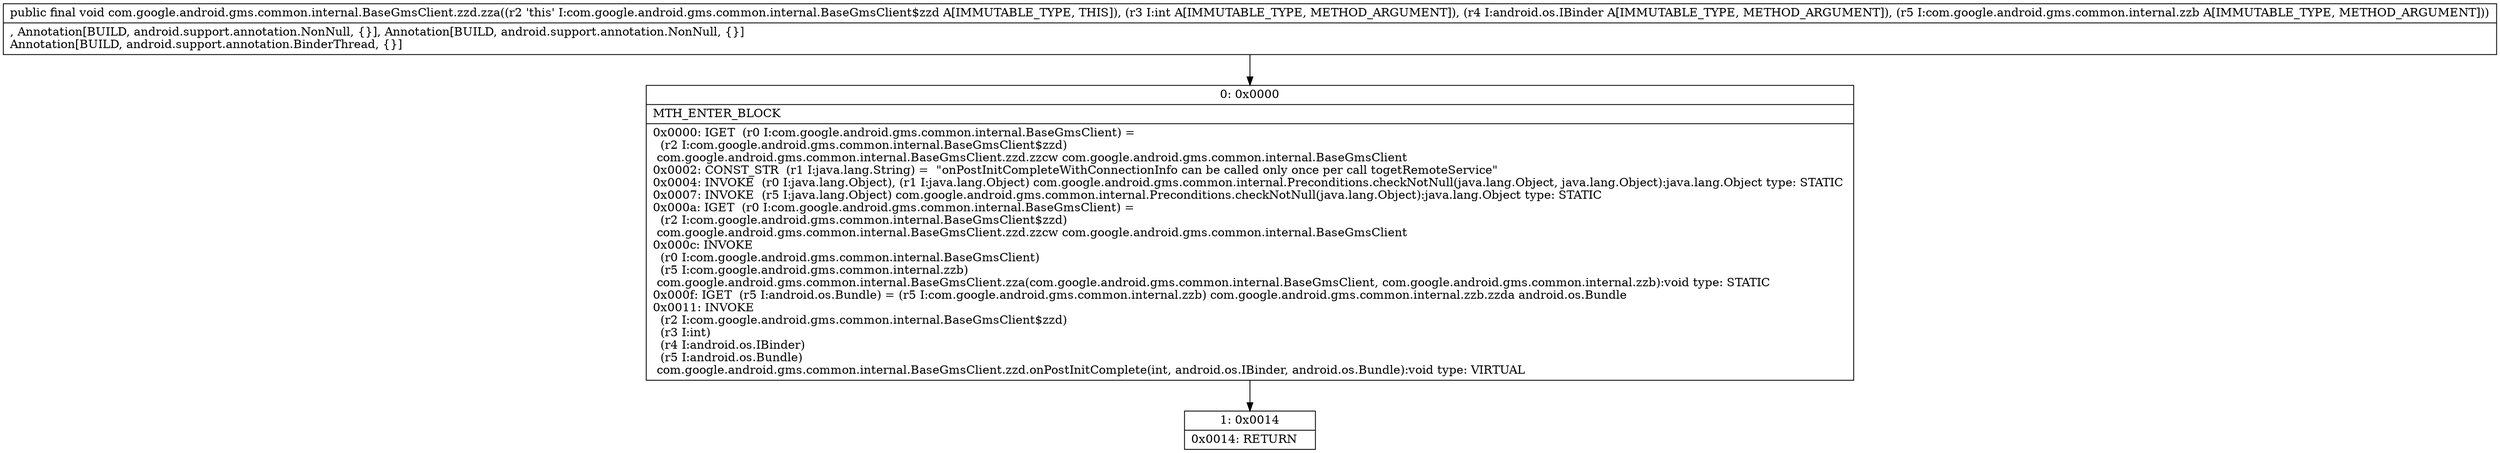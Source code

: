 digraph "CFG forcom.google.android.gms.common.internal.BaseGmsClient.zzd.zza(ILandroid\/os\/IBinder;Lcom\/google\/android\/gms\/common\/internal\/zzb;)V" {
Node_0 [shape=record,label="{0\:\ 0x0000|MTH_ENTER_BLOCK\l|0x0000: IGET  (r0 I:com.google.android.gms.common.internal.BaseGmsClient) = \l  (r2 I:com.google.android.gms.common.internal.BaseGmsClient$zzd)\l com.google.android.gms.common.internal.BaseGmsClient.zzd.zzcw com.google.android.gms.common.internal.BaseGmsClient \l0x0002: CONST_STR  (r1 I:java.lang.String) =  \"onPostInitCompleteWithConnectionInfo can be called only once per call togetRemoteService\" \l0x0004: INVOKE  (r0 I:java.lang.Object), (r1 I:java.lang.Object) com.google.android.gms.common.internal.Preconditions.checkNotNull(java.lang.Object, java.lang.Object):java.lang.Object type: STATIC \l0x0007: INVOKE  (r5 I:java.lang.Object) com.google.android.gms.common.internal.Preconditions.checkNotNull(java.lang.Object):java.lang.Object type: STATIC \l0x000a: IGET  (r0 I:com.google.android.gms.common.internal.BaseGmsClient) = \l  (r2 I:com.google.android.gms.common.internal.BaseGmsClient$zzd)\l com.google.android.gms.common.internal.BaseGmsClient.zzd.zzcw com.google.android.gms.common.internal.BaseGmsClient \l0x000c: INVOKE  \l  (r0 I:com.google.android.gms.common.internal.BaseGmsClient)\l  (r5 I:com.google.android.gms.common.internal.zzb)\l com.google.android.gms.common.internal.BaseGmsClient.zza(com.google.android.gms.common.internal.BaseGmsClient, com.google.android.gms.common.internal.zzb):void type: STATIC \l0x000f: IGET  (r5 I:android.os.Bundle) = (r5 I:com.google.android.gms.common.internal.zzb) com.google.android.gms.common.internal.zzb.zzda android.os.Bundle \l0x0011: INVOKE  \l  (r2 I:com.google.android.gms.common.internal.BaseGmsClient$zzd)\l  (r3 I:int)\l  (r4 I:android.os.IBinder)\l  (r5 I:android.os.Bundle)\l com.google.android.gms.common.internal.BaseGmsClient.zzd.onPostInitComplete(int, android.os.IBinder, android.os.Bundle):void type: VIRTUAL \l}"];
Node_1 [shape=record,label="{1\:\ 0x0014|0x0014: RETURN   \l}"];
MethodNode[shape=record,label="{public final void com.google.android.gms.common.internal.BaseGmsClient.zzd.zza((r2 'this' I:com.google.android.gms.common.internal.BaseGmsClient$zzd A[IMMUTABLE_TYPE, THIS]), (r3 I:int A[IMMUTABLE_TYPE, METHOD_ARGUMENT]), (r4 I:android.os.IBinder A[IMMUTABLE_TYPE, METHOD_ARGUMENT]), (r5 I:com.google.android.gms.common.internal.zzb A[IMMUTABLE_TYPE, METHOD_ARGUMENT]))  | , Annotation[BUILD, android.support.annotation.NonNull, \{\}], Annotation[BUILD, android.support.annotation.NonNull, \{\}]\lAnnotation[BUILD, android.support.annotation.BinderThread, \{\}]\l}"];
MethodNode -> Node_0;
Node_0 -> Node_1;
}

